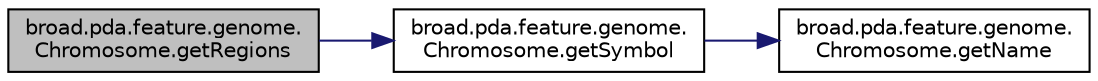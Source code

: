 digraph "broad.pda.feature.genome.Chromosome.getRegions"
{
  edge [fontname="Helvetica",fontsize="10",labelfontname="Helvetica",labelfontsize="10"];
  node [fontname="Helvetica",fontsize="10",shape=record];
  rankdir="LR";
  Node1 [label="broad.pda.feature.genome.\lChromosome.getRegions",height=0.2,width=0.4,color="black", fillcolor="grey75", style="filled" fontcolor="black"];
  Node1 -> Node2 [color="midnightblue",fontsize="10",style="solid"];
  Node2 [label="broad.pda.feature.genome.\lChromosome.getSymbol",height=0.2,width=0.4,color="black", fillcolor="white", style="filled",URL="$classbroad_1_1pda_1_1feature_1_1genome_1_1_chromosome.html#a8600a6e4cefcd5e4d70a1ea20987d370"];
  Node2 -> Node3 [color="midnightblue",fontsize="10",style="solid"];
  Node3 [label="broad.pda.feature.genome.\lChromosome.getName",height=0.2,width=0.4,color="black", fillcolor="white", style="filled",URL="$classbroad_1_1pda_1_1feature_1_1genome_1_1_chromosome.html#ad3469d02b22deddedb0d3b6205c1797a"];
}
